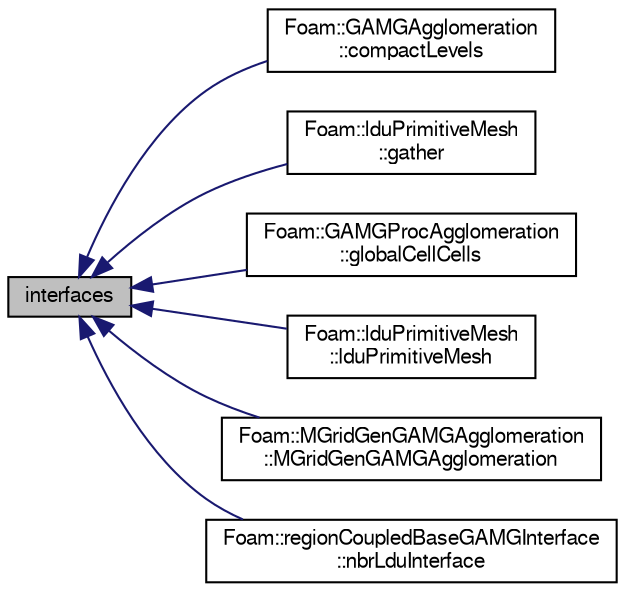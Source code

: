 digraph "interfaces"
{
  bgcolor="transparent";
  edge [fontname="FreeSans",fontsize="10",labelfontname="FreeSans",labelfontsize="10"];
  node [fontname="FreeSans",fontsize="10",shape=record];
  rankdir="LR";
  Node1 [label="interfaces",height=0.2,width=0.4,color="black", fillcolor="grey75", style="filled" fontcolor="black"];
  Node1 -> Node2 [dir="back",color="midnightblue",fontsize="10",style="solid",fontname="FreeSans"];
  Node2 [label="Foam::GAMGAgglomeration\l::compactLevels",height=0.2,width=0.4,color="black",URL="$a00871.html#a7aa50f494f31bbb03ef092eeedd906e0",tooltip="Shrink the number of levels to that specified. "];
  Node1 -> Node3 [dir="back",color="midnightblue",fontsize="10",style="solid",fontname="FreeSans"];
  Node3 [label="Foam::lduPrimitiveMesh\l::gather",height=0.2,width=0.4,color="black",URL="$a01248.html#ad7514c3eec68fa18c472b5dfe1c2b5a4",tooltip="Gather meshes from other processors onto procIDs[0]. "];
  Node1 -> Node4 [dir="back",color="midnightblue",fontsize="10",style="solid",fontname="FreeSans"];
  Node4 [label="Foam::GAMGProcAgglomeration\l::globalCellCells",height=0.2,width=0.4,color="black",URL="$a00875.html#a59b7daeb97bb6479a59cdeacff965dc5",tooltip="Debug: calculate global cell-cells. "];
  Node1 -> Node5 [dir="back",color="midnightblue",fontsize="10",style="solid",fontname="FreeSans"];
  Node5 [label="Foam::lduPrimitiveMesh\l::lduPrimitiveMesh",height=0.2,width=0.4,color="black",URL="$a01248.html#aeae1eb8af27cafdc116980dd48968d19",tooltip="Construct by combining multiple meshes. The meshes come from. "];
  Node1 -> Node6 [dir="back",color="midnightblue",fontsize="10",style="solid",fontname="FreeSans"];
  Node6 [label="Foam::MGridGenGAMGAgglomeration\l::MGridGenGAMGAgglomeration",height=0.2,width=0.4,color="black",URL="$a01441.html#ad90d6181883d17cf991ff0cde7243627",tooltip="Construct given mesh and controls. "];
  Node1 -> Node7 [dir="back",color="midnightblue",fontsize="10",style="solid",fontname="FreeSans"];
  Node7 [label="Foam::regionCoupledBaseGAMGInterface\l::nbrLduInterface",height=0.2,width=0.4,color="black",URL="$a02058.html#a5364093eb0f3d7c7f1dfef02638b2279"];
}
